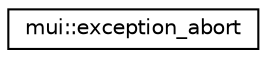 digraph "Graphical Class Hierarchy"
{
 // LATEX_PDF_SIZE
  edge [fontname="Helvetica",fontsize="10",labelfontname="Helvetica",labelfontsize="10"];
  node [fontname="Helvetica",fontsize="10",shape=record];
  rankdir="LR";
  Node0 [label="mui::exception_abort",height=0.2,width=0.4,color="black", fillcolor="white", style="filled",URL="$structmui_1_1exception__abort.html",tooltip=" "];
}
